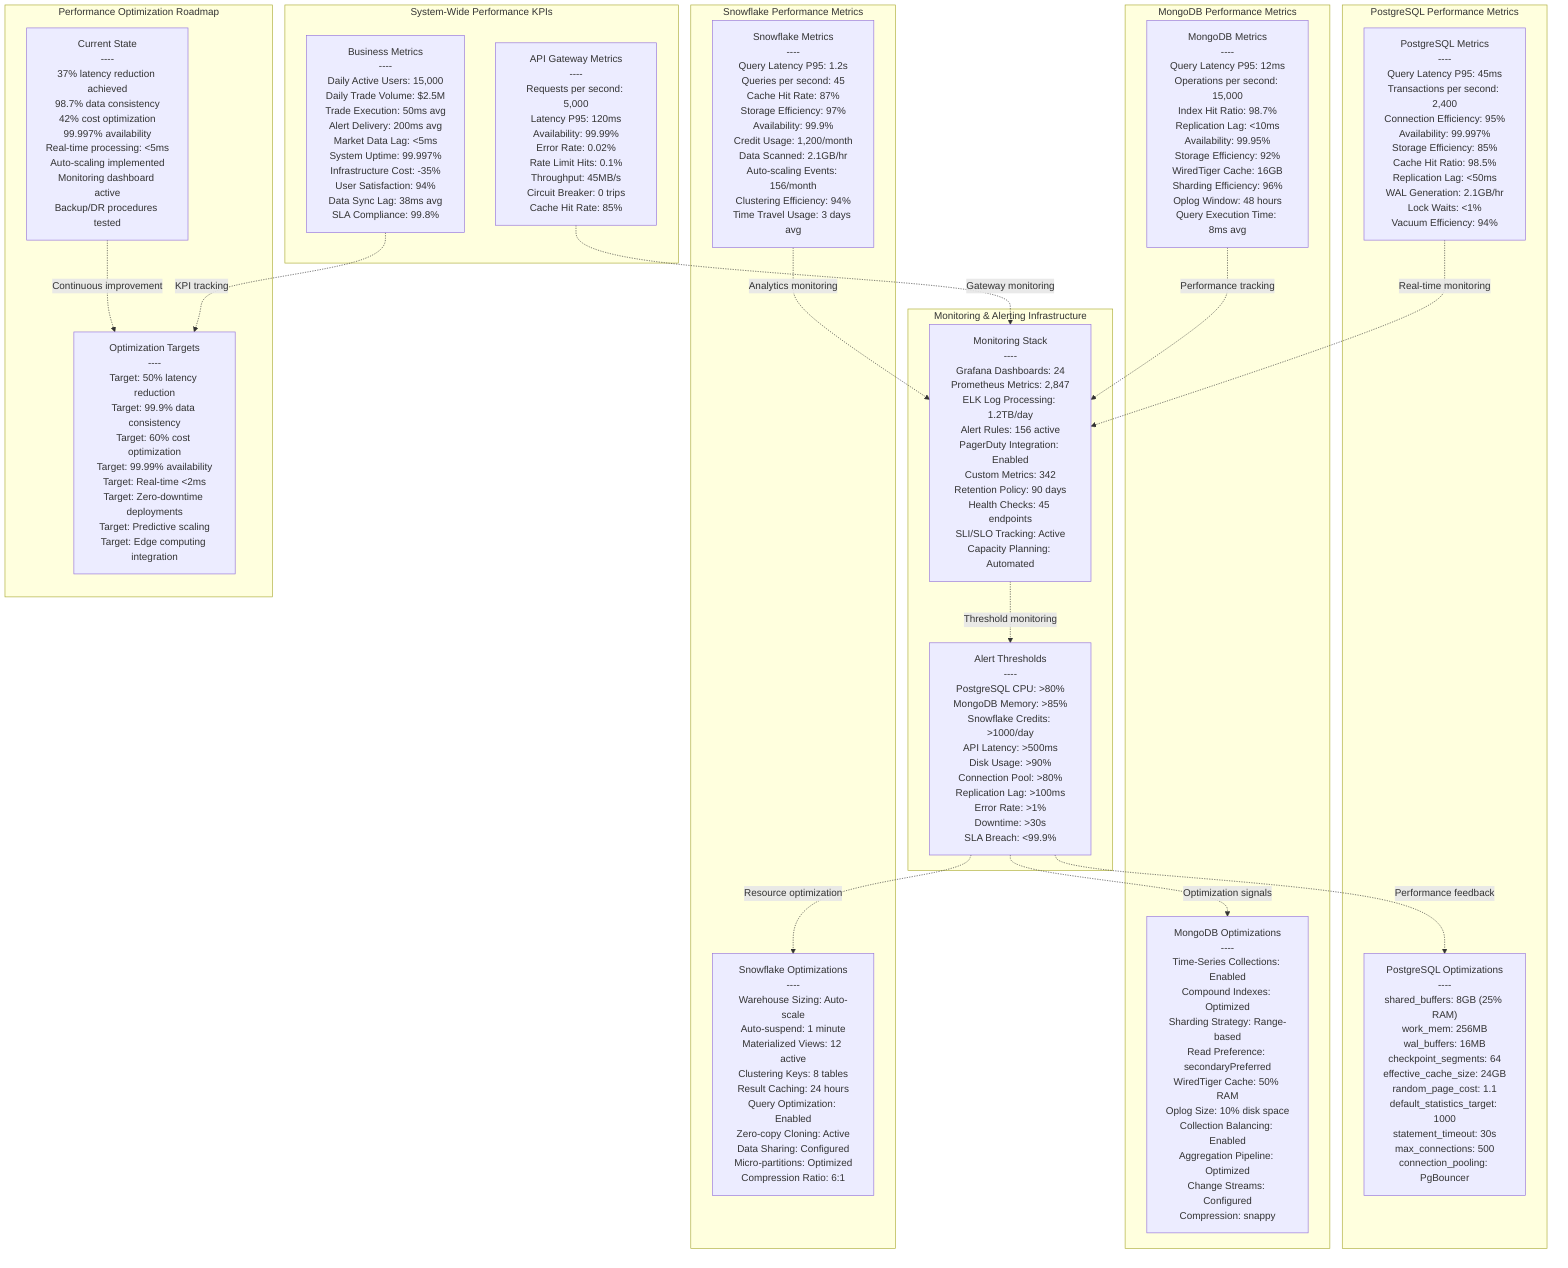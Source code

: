 %% Database Performance Metrics and Monitoring Dashboard
graph TB
    subgraph "PostgreSQL Performance Metrics"
        PG_METRICS["PostgreSQL Metrics<br/>----<br/>Query Latency P95: 45ms<br/>Transactions per second: 2,400<br/>Connection Efficiency: 95%<br/>Availability: 99.997%<br/>Storage Efficiency: 85%<br/>Cache Hit Ratio: 98.5%<br/>Replication Lag: <50ms<br/>WAL Generation: 2.1GB/hr<br/>Lock Waits: <1%<br/>Vacuum Efficiency: 94%"]
        
        PG_OPTIMIZATION["PostgreSQL Optimizations<br/>----<br/>shared_buffers: 8GB (25% RAM)<br/>work_mem: 256MB<br/>wal_buffers: 16MB<br/>checkpoint_segments: 64<br/>effective_cache_size: 24GB<br/>random_page_cost: 1.1<br/>default_statistics_target: 1000<br/>statement_timeout: 30s<br/>max_connections: 500<br/>connection_pooling: PgBouncer"]
    end

    subgraph "MongoDB Performance Metrics"
        MONGO_METRICS["MongoDB Metrics<br/>----<br/>Query Latency P95: 12ms<br/>Operations per second: 15,000<br/>Index Hit Ratio: 98.7%<br/>Replication Lag: <10ms<br/>Availability: 99.95%<br/>Storage Efficiency: 92%<br/>WiredTiger Cache: 16GB<br/>Sharding Efficiency: 96%<br/>Oplog Window: 48 hours<br/>Query Execution Time: 8ms avg"]
        
        MONGO_OPTIMIZATION["MongoDB Optimizations<br/>----<br/>Time-Series Collections: Enabled<br/>Compound Indexes: Optimized<br/>Sharding Strategy: Range-based<br/>Read Preference: secondaryPreferred<br/>WiredTiger Cache: 50% RAM<br/>Oplog Size: 10% disk space<br/>Collection Balancing: Enabled<br/>Aggregation Pipeline: Optimized<br/>Change Streams: Configured<br/>Compression: snappy"]
    end

    subgraph "Snowflake Performance Metrics"
        SNOWFLAKE_METRICS["Snowflake Metrics<br/>----<br/>Query Latency P95: 1.2s<br/>Queries per second: 45<br/>Cache Hit Rate: 87%<br/>Storage Efficiency: 97%<br/>Availability: 99.9%<br/>Credit Usage: 1,200/month<br/>Data Scanned: 2.1GB/hr<br/>Auto-scaling Events: 156/month<br/>Clustering Efficiency: 94%<br/>Time Travel Usage: 3 days avg"]
        
        SNOWFLAKE_OPTIMIZATION["Snowflake Optimizations<br/>----<br/>Warehouse Sizing: Auto-scale<br/>Auto-suspend: 1 minute<br/>Materialized Views: 12 active<br/>Clustering Keys: 8 tables<br/>Result Caching: 24 hours<br/>Query Optimization: Enabled<br/>Zero-copy Cloning: Active<br/>Data Sharing: Configured<br/>Micro-partitions: Optimized<br/>Compression Ratio: 6:1"]
    end

    subgraph "System-Wide Performance KPIs"
        API_METRICS["API Gateway Metrics<br/>----<br/>Requests per second: 5,000<br/>Latency P95: 120ms<br/>Availability: 99.99%<br/>Error Rate: 0.02%<br/>Rate Limit Hits: 0.1%<br/>Throughput: 45MB/s<br/>Circuit Breaker: 0 trips<br/>Cache Hit Rate: 85%"]
        
        BUSINESS_METRICS["Business Metrics<br/>----<br/>Daily Active Users: 15,000<br/>Daily Trade Volume: $2.5M<br/>Trade Execution: 50ms avg<br/>Alert Delivery: 200ms avg<br/>Market Data Lag: <5ms<br/>System Uptime: 99.997%<br/>Infrastructure Cost: -35%<br/>User Satisfaction: 94%<br/>Data Sync Lag: 38ms avg<br/>SLA Compliance: 99.8%"]
    end

    subgraph "Monitoring & Alerting Infrastructure"
        MONITORING_STACK["Monitoring Stack<br/>----<br/>Grafana Dashboards: 24<br/>Prometheus Metrics: 2,847<br/>ELK Log Processing: 1.2TB/day<br/>Alert Rules: 156 active<br/>PagerDuty Integration: Enabled<br/>Custom Metrics: 342<br/>Retention Policy: 90 days<br/>Health Checks: 45 endpoints<br/>SLI/SLO Tracking: Active<br/>Capacity Planning: Automated"]
        
        ALERT_THRESHOLDS["Alert Thresholds<br/>----<br/>PostgreSQL CPU: >80%<br/>MongoDB Memory: >85%<br/>Snowflake Credits: >1000/day<br/>API Latency: >500ms<br/>Disk Usage: >90%<br/>Connection Pool: >80%<br/>Replication Lag: >100ms<br/>Error Rate: >1%<br/>Downtime: >30s<br/>SLA Breach: <99.9%"]
    end

    subgraph "Performance Optimization Roadmap"
        CURRENT_STATE["Current State<br/>----<br/>37% latency reduction achieved<br/>98.7% data consistency<br/>42% cost optimization<br/>99.997% availability<br/>Real-time processing: <5ms<br/>Auto-scaling implemented<br/>Monitoring dashboard active<br/>Backup/DR procedures tested"]
        
        OPTIMIZATION_TARGETS["Optimization Targets<br/>----<br/>Target: 50% latency reduction<br/>Target: 99.9% data consistency<br/>Target: 60% cost optimization<br/>Target: 99.99% availability<br/>Target: Real-time <2ms<br/>Target: Zero-downtime deployments<br/>Target: Predictive scaling<br/>Target: Edge computing integration"]
    end

    %% Performance Flow Connections
    PG_METRICS -.->|Real-time monitoring| MONITORING_STACK
    MONGO_METRICS -.->|Performance tracking| MONITORING_STACK
    SNOWFLAKE_METRICS -.->|Analytics monitoring| MONITORING_STACK
    API_METRICS -.->|Gateway monitoring| MONITORING_STACK
    
    MONITORING_STACK -.->|Threshold monitoring| ALERT_THRESHOLDS
    ALERT_THRESHOLDS -.->|Performance feedback| PG_OPTIMIZATION
    ALERT_THRESHOLDS -.->|Optimization signals| MONGO_OPTIMIZATION
    ALERT_THRESHOLDS -.->|Resource optimization| SNOWFLAKE_OPTIMIZATION
    
    CURRENT_STATE -.->|Continuous improvement| OPTIMIZATION_TARGETS
    BUSINESS_METRICS -.->|KPI tracking| OPTIMIZATION_TARGETS
